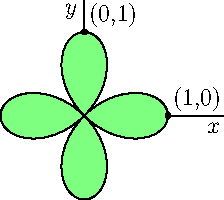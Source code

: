 import graph;
size(0,100);

real f(real t) {return cos(2*t);}

path g=polargraph(f,0,2pi,operator ..)--cycle;
fill(g,green+white);
xaxis("$x$");
yaxis("$y$");
draw(g);

dot(Label,(1,0),NE);
dot(Label,(0,1),NE);



